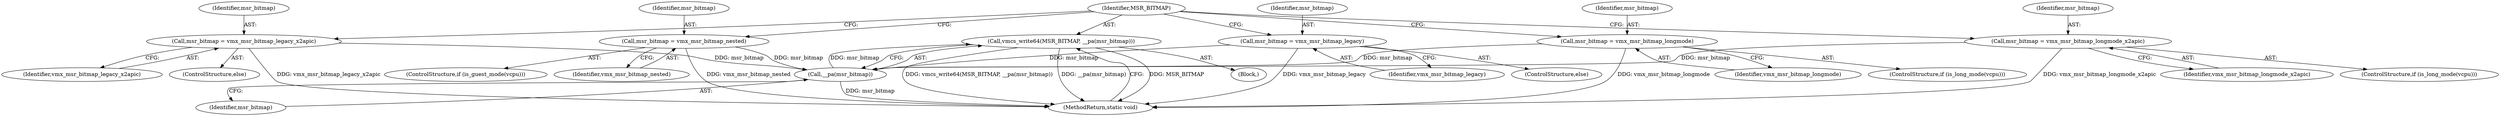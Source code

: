 digraph "0_linux_3ce424e45411cf5a13105e0386b6ecf6eeb4f66f_1@API" {
"1000141" [label="(Call,vmcs_write64(MSR_BITMAP, __pa(msr_bitmap)))"];
"1000143" [label="(Call,__pa(msr_bitmap))"];
"1000107" [label="(Call,msr_bitmap = vmx_msr_bitmap_nested)"];
"1000126" [label="(Call,msr_bitmap = vmx_msr_bitmap_legacy_x2apic)"];
"1000134" [label="(Call,msr_bitmap = vmx_msr_bitmap_longmode)"];
"1000122" [label="(Call,msr_bitmap = vmx_msr_bitmap_longmode_x2apic)"];
"1000138" [label="(Call,msr_bitmap = vmx_msr_bitmap_legacy)"];
"1000108" [label="(Identifier,msr_bitmap)"];
"1000142" [label="(Identifier,MSR_BITMAP)"];
"1000109" [label="(Identifier,vmx_msr_bitmap_nested)"];
"1000125" [label="(ControlStructure,else)"];
"1000102" [label="(Block,)"];
"1000138" [label="(Call,msr_bitmap = vmx_msr_bitmap_legacy)"];
"1000145" [label="(MethodReturn,static void)"];
"1000136" [label="(Identifier,vmx_msr_bitmap_longmode)"];
"1000144" [label="(Identifier,msr_bitmap)"];
"1000127" [label="(Identifier,msr_bitmap)"];
"1000119" [label="(ControlStructure,if (is_long_mode(vcpu)))"];
"1000124" [label="(Identifier,vmx_msr_bitmap_longmode_x2apic)"];
"1000141" [label="(Call,vmcs_write64(MSR_BITMAP, __pa(msr_bitmap)))"];
"1000135" [label="(Identifier,msr_bitmap)"];
"1000123" [label="(Identifier,msr_bitmap)"];
"1000137" [label="(ControlStructure,else)"];
"1000131" [label="(ControlStructure,if (is_long_mode(vcpu)))"];
"1000128" [label="(Identifier,vmx_msr_bitmap_legacy_x2apic)"];
"1000107" [label="(Call,msr_bitmap = vmx_msr_bitmap_nested)"];
"1000134" [label="(Call,msr_bitmap = vmx_msr_bitmap_longmode)"];
"1000139" [label="(Identifier,msr_bitmap)"];
"1000122" [label="(Call,msr_bitmap = vmx_msr_bitmap_longmode_x2apic)"];
"1000143" [label="(Call,__pa(msr_bitmap))"];
"1000126" [label="(Call,msr_bitmap = vmx_msr_bitmap_legacy_x2apic)"];
"1000104" [label="(ControlStructure,if (is_guest_mode(vcpu)))"];
"1000140" [label="(Identifier,vmx_msr_bitmap_legacy)"];
"1000141" -> "1000102"  [label="AST: "];
"1000141" -> "1000143"  [label="CFG: "];
"1000142" -> "1000141"  [label="AST: "];
"1000143" -> "1000141"  [label="AST: "];
"1000145" -> "1000141"  [label="CFG: "];
"1000141" -> "1000145"  [label="DDG: MSR_BITMAP"];
"1000141" -> "1000145"  [label="DDG: vmcs_write64(MSR_BITMAP, __pa(msr_bitmap))"];
"1000141" -> "1000145"  [label="DDG: __pa(msr_bitmap)"];
"1000143" -> "1000141"  [label="DDG: msr_bitmap"];
"1000143" -> "1000144"  [label="CFG: "];
"1000144" -> "1000143"  [label="AST: "];
"1000143" -> "1000145"  [label="DDG: msr_bitmap"];
"1000107" -> "1000143"  [label="DDG: msr_bitmap"];
"1000126" -> "1000143"  [label="DDG: msr_bitmap"];
"1000134" -> "1000143"  [label="DDG: msr_bitmap"];
"1000122" -> "1000143"  [label="DDG: msr_bitmap"];
"1000138" -> "1000143"  [label="DDG: msr_bitmap"];
"1000107" -> "1000104"  [label="AST: "];
"1000107" -> "1000109"  [label="CFG: "];
"1000108" -> "1000107"  [label="AST: "];
"1000109" -> "1000107"  [label="AST: "];
"1000142" -> "1000107"  [label="CFG: "];
"1000107" -> "1000145"  [label="DDG: vmx_msr_bitmap_nested"];
"1000126" -> "1000125"  [label="AST: "];
"1000126" -> "1000128"  [label="CFG: "];
"1000127" -> "1000126"  [label="AST: "];
"1000128" -> "1000126"  [label="AST: "];
"1000142" -> "1000126"  [label="CFG: "];
"1000126" -> "1000145"  [label="DDG: vmx_msr_bitmap_legacy_x2apic"];
"1000134" -> "1000131"  [label="AST: "];
"1000134" -> "1000136"  [label="CFG: "];
"1000135" -> "1000134"  [label="AST: "];
"1000136" -> "1000134"  [label="AST: "];
"1000142" -> "1000134"  [label="CFG: "];
"1000134" -> "1000145"  [label="DDG: vmx_msr_bitmap_longmode"];
"1000122" -> "1000119"  [label="AST: "];
"1000122" -> "1000124"  [label="CFG: "];
"1000123" -> "1000122"  [label="AST: "];
"1000124" -> "1000122"  [label="AST: "];
"1000142" -> "1000122"  [label="CFG: "];
"1000122" -> "1000145"  [label="DDG: vmx_msr_bitmap_longmode_x2apic"];
"1000138" -> "1000137"  [label="AST: "];
"1000138" -> "1000140"  [label="CFG: "];
"1000139" -> "1000138"  [label="AST: "];
"1000140" -> "1000138"  [label="AST: "];
"1000142" -> "1000138"  [label="CFG: "];
"1000138" -> "1000145"  [label="DDG: vmx_msr_bitmap_legacy"];
}
